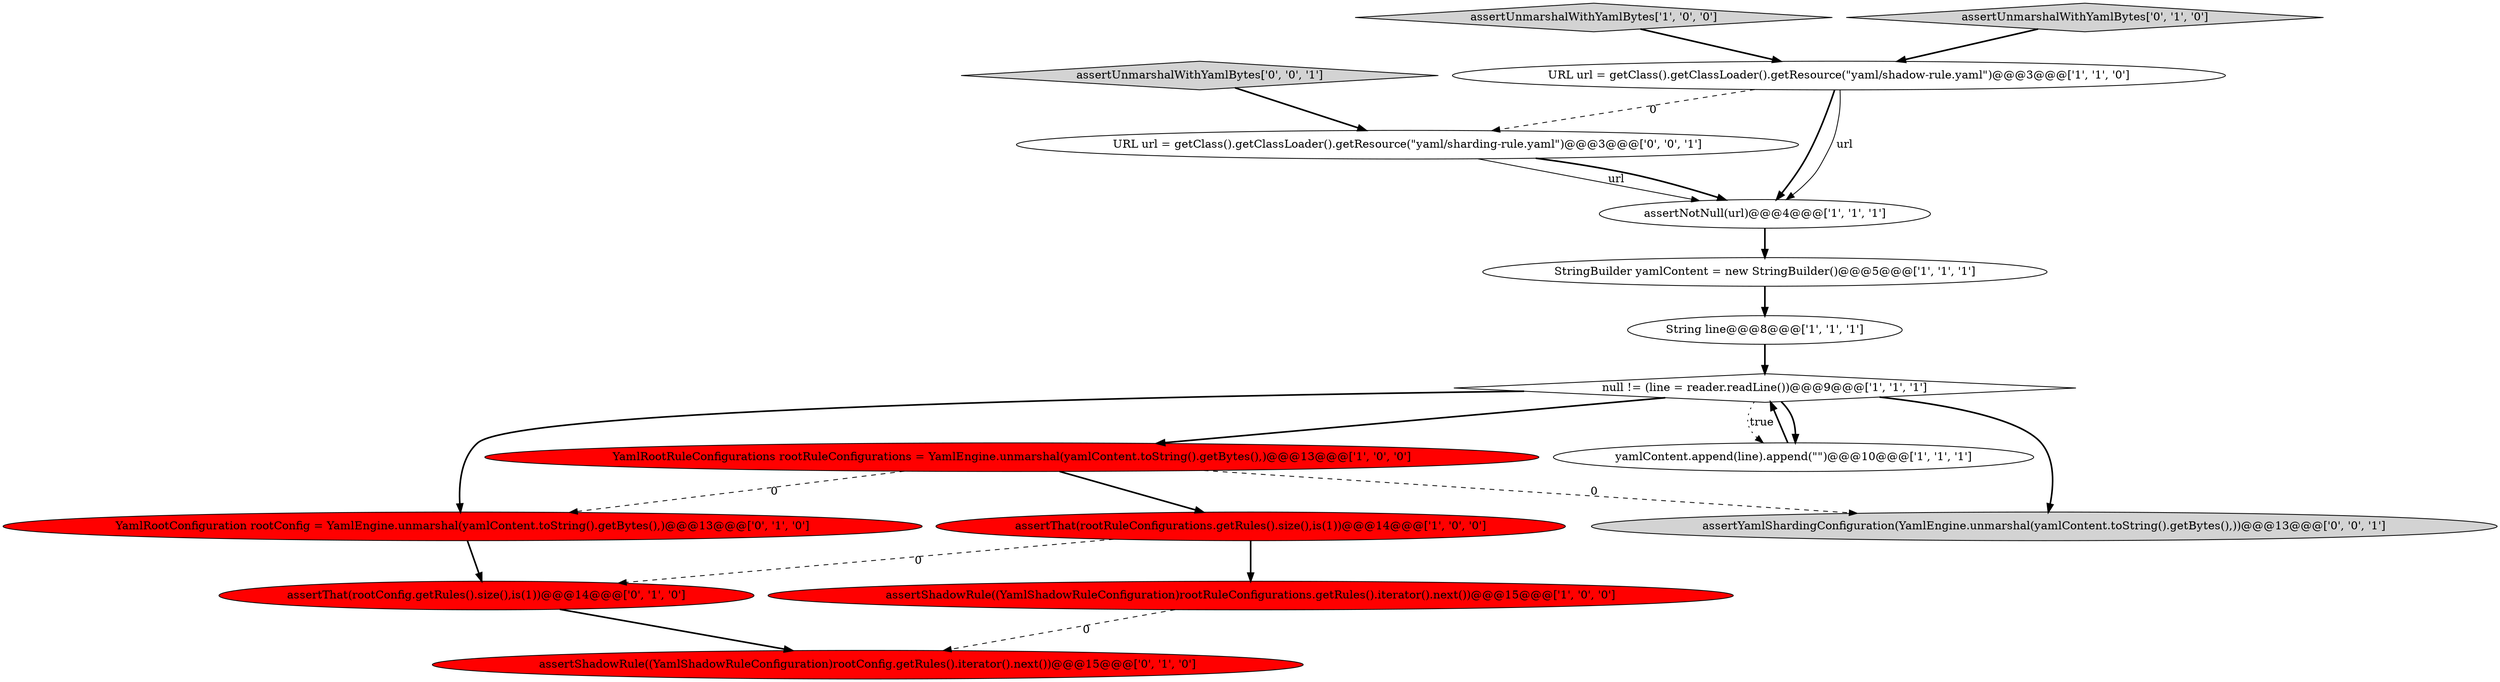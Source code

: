 digraph {
12 [style = filled, label = "assertShadowRule((YamlShadowRuleConfiguration)rootConfig.getRules().iterator().next())@@@15@@@['0', '1', '0']", fillcolor = red, shape = ellipse image = "AAA1AAABBB2BBB"];
5 [style = filled, label = "String line@@@8@@@['1', '1', '1']", fillcolor = white, shape = ellipse image = "AAA0AAABBB1BBB"];
8 [style = filled, label = "assertUnmarshalWithYamlBytes['1', '0', '0']", fillcolor = lightgray, shape = diamond image = "AAA0AAABBB1BBB"];
3 [style = filled, label = "yamlContent.append(line).append(\"\")@@@10@@@['1', '1', '1']", fillcolor = white, shape = ellipse image = "AAA0AAABBB1BBB"];
1 [style = filled, label = "assertNotNull(url)@@@4@@@['1', '1', '1']", fillcolor = white, shape = ellipse image = "AAA0AAABBB1BBB"];
6 [style = filled, label = "null != (line = reader.readLine())@@@9@@@['1', '1', '1']", fillcolor = white, shape = diamond image = "AAA0AAABBB1BBB"];
13 [style = filled, label = "assertUnmarshalWithYamlBytes['0', '1', '0']", fillcolor = lightgray, shape = diamond image = "AAA0AAABBB2BBB"];
14 [style = filled, label = "assertYamlShardingConfiguration(YamlEngine.unmarshal(yamlContent.toString().getBytes(),))@@@13@@@['0', '0', '1']", fillcolor = lightgray, shape = ellipse image = "AAA0AAABBB3BBB"];
9 [style = filled, label = "YamlRootRuleConfigurations rootRuleConfigurations = YamlEngine.unmarshal(yamlContent.toString().getBytes(),)@@@13@@@['1', '0', '0']", fillcolor = red, shape = ellipse image = "AAA1AAABBB1BBB"];
16 [style = filled, label = "assertUnmarshalWithYamlBytes['0', '0', '1']", fillcolor = lightgray, shape = diamond image = "AAA0AAABBB3BBB"];
10 [style = filled, label = "YamlRootConfiguration rootConfig = YamlEngine.unmarshal(yamlContent.toString().getBytes(),)@@@13@@@['0', '1', '0']", fillcolor = red, shape = ellipse image = "AAA1AAABBB2BBB"];
11 [style = filled, label = "assertThat(rootConfig.getRules().size(),is(1))@@@14@@@['0', '1', '0']", fillcolor = red, shape = ellipse image = "AAA1AAABBB2BBB"];
15 [style = filled, label = "URL url = getClass().getClassLoader().getResource(\"yaml/sharding-rule.yaml\")@@@3@@@['0', '0', '1']", fillcolor = white, shape = ellipse image = "AAA0AAABBB3BBB"];
4 [style = filled, label = "assertShadowRule((YamlShadowRuleConfiguration)rootRuleConfigurations.getRules().iterator().next())@@@15@@@['1', '0', '0']", fillcolor = red, shape = ellipse image = "AAA1AAABBB1BBB"];
7 [style = filled, label = "StringBuilder yamlContent = new StringBuilder()@@@5@@@['1', '1', '1']", fillcolor = white, shape = ellipse image = "AAA0AAABBB1BBB"];
2 [style = filled, label = "URL url = getClass().getClassLoader().getResource(\"yaml/shadow-rule.yaml\")@@@3@@@['1', '1', '0']", fillcolor = white, shape = ellipse image = "AAA0AAABBB1BBB"];
0 [style = filled, label = "assertThat(rootRuleConfigurations.getRules().size(),is(1))@@@14@@@['1', '0', '0']", fillcolor = red, shape = ellipse image = "AAA1AAABBB1BBB"];
6->3 [style = bold, label=""];
16->15 [style = bold, label=""];
9->10 [style = dashed, label="0"];
9->0 [style = bold, label=""];
2->1 [style = bold, label=""];
3->6 [style = bold, label=""];
11->12 [style = bold, label=""];
0->11 [style = dashed, label="0"];
1->7 [style = bold, label=""];
4->12 [style = dashed, label="0"];
2->15 [style = dashed, label="0"];
6->14 [style = bold, label=""];
7->5 [style = bold, label=""];
10->11 [style = bold, label=""];
9->14 [style = dashed, label="0"];
5->6 [style = bold, label=""];
15->1 [style = solid, label="url"];
8->2 [style = bold, label=""];
0->4 [style = bold, label=""];
6->10 [style = bold, label=""];
2->1 [style = solid, label="url"];
6->9 [style = bold, label=""];
6->3 [style = dotted, label="true"];
13->2 [style = bold, label=""];
15->1 [style = bold, label=""];
}
